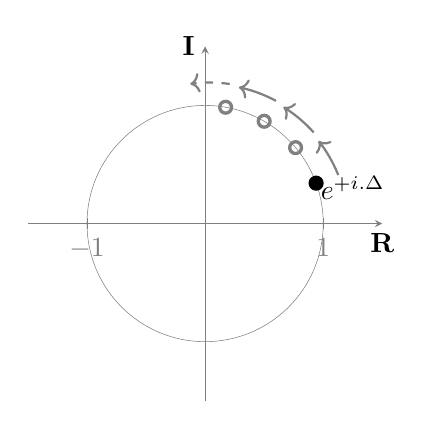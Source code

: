 ﻿\begin{tikzpicture}

	\begin{axis}[
			anchor = origin,  x=1.5cm, y=1.5cm,
			ymin=-1.5, ymax=1.5,
			xmin=-1.5, xmax = 1.5,
			ytick = {0},	
			xtick={-1,1 },
			axis lines=center, 
			xlabel={$\mathbf{R}$},
			ylabel={$\mathbf{I}$},
			ylabel style = {anchor=east, thick, black},
			xlabel style = {anchor=north, thick, black},
			grid=minor,
			help lines]
 		\draw (0,0) circle (1);
		\draw [very thick, black, fill=black] ({cos(20)},{sin(20)}) circle (0.05) ;
		\draw [very thick] ({cos(40)},{sin(40)}) circle (0.05) node[right] {} ;
		\draw [thick,->] ({1.2*cos(20)},{1.2*sin(20)}) arc (22:38:1.2) node[right] {} ;

		\draw [very thick] ({cos(60)},{sin(60)}) circle (0.05) node[right] {} ;
		\draw [thick,->] ({1.2*cos(40)},{1.2*sin(40)}) arc (42:58:1.2) node[right] {} ;
		\draw [very thick] ({cos(80)},{sin(80)}) circle (0.05) node[right] {} ;
		\draw [thick,->] ({1.2*cos(60)},{1.2*sin(60)}) arc (62:78:1.2) node[right] {} ;
		\draw [thick,->,dashed] ({1.2*cos(80)},{1.2*sin(80)}) arc (82:98:1.2) node[right] {} ;
		\node [black ,  thick] (e) at (1.25,0.3) {$e^{+i.\Delta}$};
\end{axis}

\end{tikzpicture}
    
  
 
